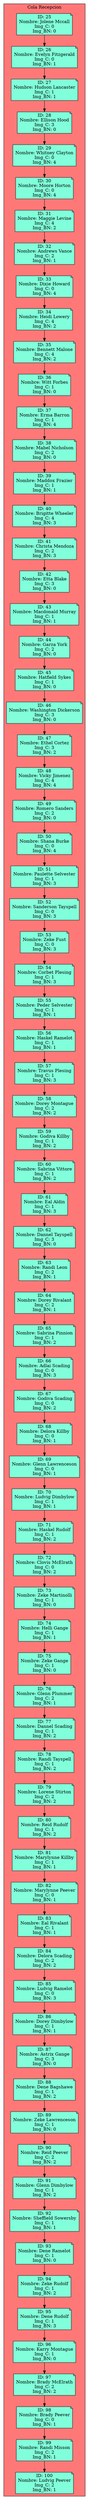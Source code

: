 digraph L {
node[shape=note fillcolor="#A181FF" style =filled]
subgraph cluster_p{
    label= " Cola Recepcion "
    bgcolor = "#FF7878"
Nodo1546693040[label="ID: 25
Nombre: Jolene Mccall
Img_C: 0
Img_BN: 0",fillcolor="#81FFDA"]
Nodo501187768[label="ID: 26
Nombre: Evelyn Fitzgerald
Img_C: 0
Img_BN: 1",fillcolor="#81FFDA"]
Nodo288994035[label="ID: 27
Nombre: Hudson Lancaster
Img_C: 1
Img_BN: 1",fillcolor="#81FFDA"]
Nodo128359175[label="ID: 28
Nombre: Ellison Hood
Img_C: 3
Img_BN: 0",fillcolor="#81FFDA"]
Nodo1585635178[label="ID: 29
Nombre: Whitney Clayton
Img_C: 0
Img_BN: 4",fillcolor="#81FFDA"]
Nodo1058634310[label="ID: 30
Nombre: Moore Horton
Img_C: 0
Img_BN: 4",fillcolor="#81FFDA"]
Nodo1668016508[label="ID: 31
Nombre: Maggie Levine
Img_C: 4
Img_BN: 2",fillcolor="#81FFDA"]
Nodo1353070773[label="ID: 32
Nombre: Andrews Vance
Img_C: 2
Img_BN: 1",fillcolor="#81FFDA"]
Nodo404214852[label="ID: 33
Nombre: Dixie Howard
Img_C: 0
Img_BN: 4",fillcolor="#81FFDA"]
Nodo1822971466[label="ID: 34
Nombre: Heidi Lowery
Img_C: 4
Img_BN: 2",fillcolor="#81FFDA"]
Nodo1354003114[label="ID: 35
Nombre: Bennett Malone
Img_C: 4
Img_BN: 2",fillcolor="#81FFDA"]
Nodo825658265[label="ID: 36
Nombre: Witt Forbes
Img_C: 1
Img_BN: 0",fillcolor="#81FFDA"]
Nodo388357135[label="ID: 37
Nombre: Erma Barron
Img_C: 1
Img_BN: 4",fillcolor="#81FFDA"]
Nodo957465255[label="ID: 38
Nombre: Mabel Nicholson
Img_C: 2
Img_BN: 0",fillcolor="#81FFDA"]
Nodo1254344205[label="ID: 39
Nombre: Maddox Frazier
Img_C: 1
Img_BN: 1",fillcolor="#81FFDA"]
Nodo1336735375[label="ID: 40
Nombre: Brigitte Wheeler
Img_C: 4
Img_BN: 3",fillcolor="#81FFDA"]
Nodo1984990929[label="ID: 41
Nombre: Christa Mendoza
Img_C: 2
Img_BN: 3",fillcolor="#81FFDA"]
Nodo1105423942[label="ID: 42
Nombre: Etta Blake
Img_C: 3
Img_BN: 0",fillcolor="#81FFDA"]
Nodo365181913[label="ID: 43
Nombre: Macdonald Murray
Img_C: 1
Img_BN: 1",fillcolor="#81FFDA"]
Nodo1031061344[label="ID: 44
Nombre: Garza York
Img_C: 2
Img_BN: 0",fillcolor="#81FFDA"]
Nodo1327536153[label="ID: 45
Nombre: Hatfield Sykes
Img_C: 1
Img_BN: 0",fillcolor="#81FFDA"]
Nodo367746789[label="ID: 46
Nombre: Washington Dickerson
Img_C: 3
Img_BN: 0",fillcolor="#81FFDA"]
Nodo558216562[label="ID: 47
Nombre: Ethel Cortez
Img_C: 3
Img_BN: 2",fillcolor="#81FFDA"]
Nodo961712517[label="ID: 48
Nombre: Vicky Jimenez
Img_C: 4
Img_BN: 4",fillcolor="#81FFDA"]
Nodo1928931046[label="ID: 49
Nombre: Romero Sanders
Img_C: 2
Img_BN: 0",fillcolor="#81FFDA"]
Nodo1034568234[label="ID: 50
Nombre: Shana Burke
Img_C: 0
Img_BN: 4",fillcolor="#81FFDA"]
Nodo2128029086[label="ID: 51
Nombre: Paulette Selvester
Img_C: 1
Img_BN: 3",fillcolor="#81FFDA"]
Nodo1010856212[label="ID: 52
Nombre: Sanderson Tayspell
Img_C: 0
Img_BN: 3",fillcolor="#81FFDA"]
Nodo904861801[label="ID: 53
Nombre: Zeke Fust
Img_C: 0
Img_BN: 3",fillcolor="#81FFDA"]
Nodo1998767043[label="ID: 54
Nombre: Corbet Plesing
Img_C: 1
Img_BN: 3",fillcolor="#81FFDA"]
Nodo787738361[label="ID: 55
Nombre: Peder Selvester
Img_C: 1
Img_BN: 1",fillcolor="#81FFDA"]
Nodo607932305[label="ID: 56
Nombre: Haskel Ramelot
Img_C: 1
Img_BN: 1",fillcolor="#81FFDA"]
Nodo384587033[label="ID: 57
Nombre: Travus Plesing
Img_C: 1
Img_BN: 3",fillcolor="#81FFDA"]
Nodo58940486[label="ID: 58
Nombre: Dorey Montague
Img_C: 2
Img_BN: 2",fillcolor="#81FFDA"]
Nodo1769190683[label="ID: 59
Nombre: Godiva Killby
Img_C: 1
Img_BN: 2",fillcolor="#81FFDA"]
Nodo257608164[label="ID: 60
Nombre: Sabrina Vittore
Img_C: 1
Img_BN: 2",fillcolor="#81FFDA"]
Nodo306115458[label="ID: 61
Nombre: Eal Aldin
Img_C: 1
Img_BN: 3",fillcolor="#81FFDA"]
Nodo1932831450[label="ID: 62
Nombre: Dannel Tayspell
Img_C: 3
Img_BN: 0",fillcolor="#81FFDA"]
Nodo496729294[label="ID: 63
Nombre: Randi Leon
Img_C: 2
Img_BN: 1",fillcolor="#81FFDA"]
Nodo1302227152[label="ID: 64
Nombre: Dorey Rivalant
Img_C: 2
Img_BN: 1",fillcolor="#81FFDA"]
Nodo440737101[label="ID: 65
Nombre: Sabrina Pinnion
Img_C: 1
Img_BN: 2",fillcolor="#81FFDA"]
Nodo2141817446[label="ID: 66
Nombre: Adlai Scading
Img_C: 0
Img_BN: 3",fillcolor="#81FFDA"]
Nodo1790585734[label="ID: 67
Nombre: Godiva Scading
Img_C: 0
Img_BN: 2",fillcolor="#81FFDA"]
Nodo22600334[label="ID: 68
Nombre: Delora Killby
Img_C: 0
Img_BN: 1",fillcolor="#81FFDA"]
Nodo1961173763[label="ID: 69
Nombre: Glenn Lawrenceson
Img_C: 0
Img_BN: 1",fillcolor="#81FFDA"]
Nodo842741472[label="ID: 70
Nombre: Ludvig Dimbylow
Img_C: 1
Img_BN: 1",fillcolor="#81FFDA"]
Nodo1156304131[label="ID: 71
Nombre: Haskel Rudolf
Img_C: 1
Img_BN: 2",fillcolor="#81FFDA"]
Nodo1332668132[label="ID: 72
Nombre: Clovis McElrath
Img_C: 0
Img_BN: 2",fillcolor="#81FFDA"]
Nodo1147580192[label="ID: 73
Nombre: Zeke Martinolli
Img_C: 1
Img_BN: 0",fillcolor="#81FFDA"]
Nodo1337335626[label="ID: 74
Nombre: Helli Gange
Img_C: 1
Img_BN: 1",fillcolor="#81FFDA"]
Nodo2127036371[label="ID: 75
Nombre: Zeke Gange
Img_C: 1
Img_BN: 0",fillcolor="#81FFDA"]
Nodo1529060733[label="ID: 76
Nombre: Glenn Plummer
Img_C: 2
Img_BN: 1",fillcolor="#81FFDA"]
Nodo106374177[label="ID: 77
Nombre: Dannel Scading
Img_C: 1
Img_BN: 2",fillcolor="#81FFDA"]
Nodo1793436274[label="ID: 78
Nombre: Randi Tayspell
Img_C: 1
Img_BN: 2",fillcolor="#81FFDA"]
Nodo2044903525[label="ID: 79
Nombre: Lorene Stirton
Img_C: 2
Img_BN: 2",fillcolor="#81FFDA"]
Nodo382750013[label="ID: 80
Nombre: Reid Rudolf
Img_C: 1
Img_BN: 2",fillcolor="#81FFDA"]
Nodo1240232440[label="ID: 81
Nombre: Marylynne Killby
Img_C: 1
Img_BN: 1",fillcolor="#81FFDA"]
Nodo1130894323[label="ID: 82
Nombre: Marylynne Peever
Img_C: 0
Img_BN: 1",fillcolor="#81FFDA"]
Nodo1617550160[label="ID: 83
Nombre: Eal Rivalant
Img_C: 1
Img_BN: 1",fillcolor="#81FFDA"]
Nodo1536031937[label="ID: 84
Nombre: Delora Scading
Img_C: 2
Img_BN: 2",fillcolor="#81FFDA"]
Nodo319644606[label="ID: 85
Nombre: Ludvig Ramelot
Img_C: 0
Img_BN: 3",fillcolor="#81FFDA"]
Nodo1961945640[label="ID: 86
Nombre: Dorey Dimbylow
Img_C: 1
Img_BN: 1",fillcolor="#81FFDA"]
Nodo902830499[label="ID: 87
Nombre: Astrix Gange
Img_C: 3
Img_BN: 0",fillcolor="#81FFDA"]
Nodo1754662105[label="ID: 88
Nombre: Dene Bagshawe
Img_C: 1
Img_BN: 2",fillcolor="#81FFDA"]
Nodo825249556[label="ID: 89
Nombre: Zeke Lawrenceson
Img_C: 1
Img_BN: 0",fillcolor="#81FFDA"]
Nodo883151184[label="ID: 90
Nombre: Reid Peever
Img_C: 2
Img_BN: 2",fillcolor="#81FFDA"]
Nodo1168019749[label="ID: 91
Nombre: Glenn Dimbylow
Img_C: 1
Img_BN: 2",fillcolor="#81FFDA"]
Nodo119358627[label="ID: 92
Nombre: Sheffield Sowersby
Img_C: 1
Img_BN: 1",fillcolor="#81FFDA"]
Nodo2073621255[label="ID: 93
Nombre: Dene Ramelot
Img_C: 1
Img_BN: 0",fillcolor="#81FFDA"]
Nodo1047087935[label="ID: 94
Nombre: Zeke Rudolf
Img_C: 1
Img_BN: 2",fillcolor="#81FFDA"]
Nodo464887938[label="ID: 95
Nombre: Dene Rudolf
Img_C: 1
Img_BN: 3",fillcolor="#81FFDA"]
Nodo2020152163[label="ID: 96
Nombre: Karry Montague
Img_C: 1
Img_BN: 0",fillcolor="#81FFDA"]
Nodo1985836631[label="ID: 97
Nombre: Brady McElrath
Img_C: 2
Img_BN: 2",fillcolor="#81FFDA"]
Nodo1735507635[label="ID: 98
Nombre: Brady Peever
Img_C: 0
Img_BN: 1",fillcolor="#81FFDA"]
Nodo1362728240[label="ID: 99
Nombre: Randi Misson
Img_C: 2
Img_BN: 1",fillcolor="#81FFDA"]
Nodo1798219673[label="ID: 100
Nombre: Ludvig Peever
Img_C: 2
Img_BN: 1",fillcolor="#81FFDA"]
Nodo1546693040 -> Nodo501187768
Nodo501187768 -> Nodo288994035
Nodo288994035 -> Nodo128359175
Nodo128359175 -> Nodo1585635178
Nodo1585635178 -> Nodo1058634310
Nodo1058634310 -> Nodo1668016508
Nodo1668016508 -> Nodo1353070773
Nodo1353070773 -> Nodo404214852
Nodo404214852 -> Nodo1822971466
Nodo1822971466 -> Nodo1354003114
Nodo1354003114 -> Nodo825658265
Nodo825658265 -> Nodo388357135
Nodo388357135 -> Nodo957465255
Nodo957465255 -> Nodo1254344205
Nodo1254344205 -> Nodo1336735375
Nodo1336735375 -> Nodo1984990929
Nodo1984990929 -> Nodo1105423942
Nodo1105423942 -> Nodo365181913
Nodo365181913 -> Nodo1031061344
Nodo1031061344 -> Nodo1327536153
Nodo1327536153 -> Nodo367746789
Nodo367746789 -> Nodo558216562
Nodo558216562 -> Nodo961712517
Nodo961712517 -> Nodo1928931046
Nodo1928931046 -> Nodo1034568234
Nodo1034568234 -> Nodo2128029086
Nodo2128029086 -> Nodo1010856212
Nodo1010856212 -> Nodo904861801
Nodo904861801 -> Nodo1998767043
Nodo1998767043 -> Nodo787738361
Nodo787738361 -> Nodo607932305
Nodo607932305 -> Nodo384587033
Nodo384587033 -> Nodo58940486
Nodo58940486 -> Nodo1769190683
Nodo1769190683 -> Nodo257608164
Nodo257608164 -> Nodo306115458
Nodo306115458 -> Nodo1932831450
Nodo1932831450 -> Nodo496729294
Nodo496729294 -> Nodo1302227152
Nodo1302227152 -> Nodo440737101
Nodo440737101 -> Nodo2141817446
Nodo2141817446 -> Nodo1790585734
Nodo1790585734 -> Nodo22600334
Nodo22600334 -> Nodo1961173763
Nodo1961173763 -> Nodo842741472
Nodo842741472 -> Nodo1156304131
Nodo1156304131 -> Nodo1332668132
Nodo1332668132 -> Nodo1147580192
Nodo1147580192 -> Nodo1337335626
Nodo1337335626 -> Nodo2127036371
Nodo2127036371 -> Nodo1529060733
Nodo1529060733 -> Nodo106374177
Nodo106374177 -> Nodo1793436274
Nodo1793436274 -> Nodo2044903525
Nodo2044903525 -> Nodo382750013
Nodo382750013 -> Nodo1240232440
Nodo1240232440 -> Nodo1130894323
Nodo1130894323 -> Nodo1617550160
Nodo1617550160 -> Nodo1536031937
Nodo1536031937 -> Nodo319644606
Nodo319644606 -> Nodo1961945640
Nodo1961945640 -> Nodo902830499
Nodo902830499 -> Nodo1754662105
Nodo1754662105 -> Nodo825249556
Nodo825249556 -> Nodo883151184
Nodo883151184 -> Nodo1168019749
Nodo1168019749 -> Nodo119358627
Nodo119358627 -> Nodo2073621255
Nodo2073621255 -> Nodo1047087935
Nodo1047087935 -> Nodo464887938
Nodo464887938 -> Nodo2020152163
Nodo2020152163 -> Nodo1985836631
Nodo1985836631 -> Nodo1735507635
Nodo1735507635 -> Nodo1362728240
Nodo1362728240 -> Nodo1798219673
}}